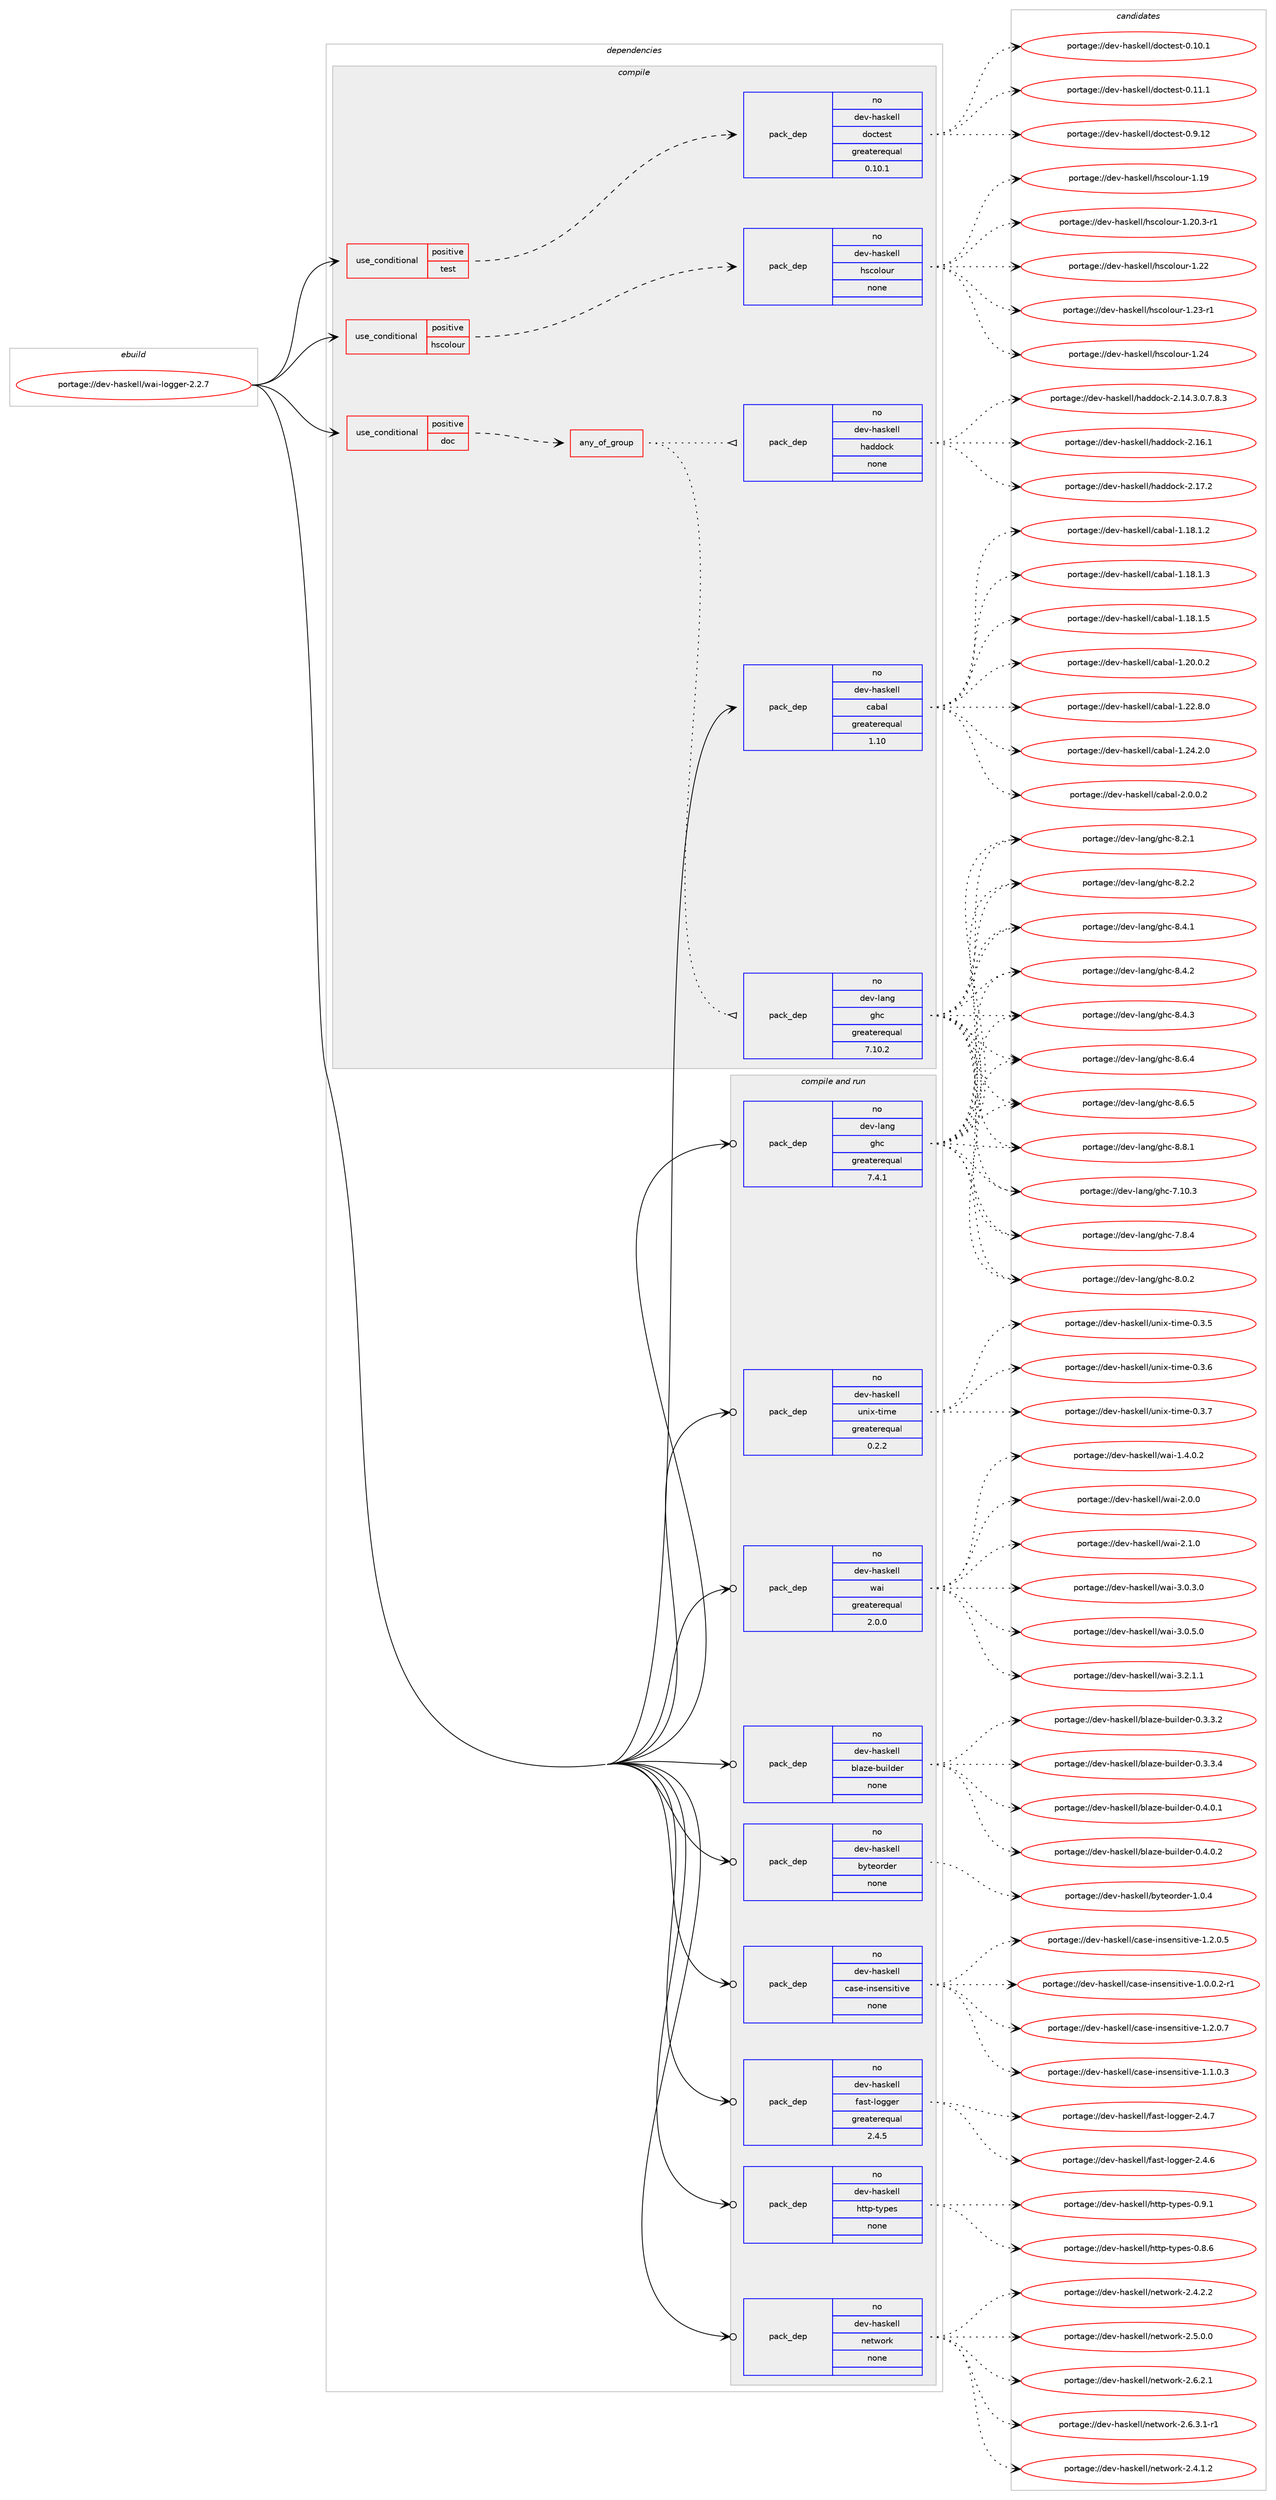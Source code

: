 digraph prolog {

# *************
# Graph options
# *************

newrank=true;
concentrate=true;
compound=true;
graph [rankdir=LR,fontname=Helvetica,fontsize=10,ranksep=1.5];#, ranksep=2.5, nodesep=0.2];
edge  [arrowhead=vee];
node  [fontname=Helvetica,fontsize=10];

# **********
# The ebuild
# **********

subgraph cluster_leftcol {
color=gray;
rank=same;
label=<<i>ebuild</i>>;
id [label="portage://dev-haskell/wai-logger-2.2.7", color=red, width=4, href="../dev-haskell/wai-logger-2.2.7.svg"];
}

# ****************
# The dependencies
# ****************

subgraph cluster_midcol {
color=gray;
label=<<i>dependencies</i>>;
subgraph cluster_compile {
fillcolor="#eeeeee";
style=filled;
label=<<i>compile</i>>;
subgraph cond17596 {
dependency82939 [label=<<TABLE BORDER="0" CELLBORDER="1" CELLSPACING="0" CELLPADDING="4"><TR><TD ROWSPAN="3" CELLPADDING="10">use_conditional</TD></TR><TR><TD>positive</TD></TR><TR><TD>doc</TD></TR></TABLE>>, shape=none, color=red];
subgraph any2546 {
dependency82940 [label=<<TABLE BORDER="0" CELLBORDER="1" CELLSPACING="0" CELLPADDING="4"><TR><TD CELLPADDING="10">any_of_group</TD></TR></TABLE>>, shape=none, color=red];subgraph pack62740 {
dependency82941 [label=<<TABLE BORDER="0" CELLBORDER="1" CELLSPACING="0" CELLPADDING="4" WIDTH="220"><TR><TD ROWSPAN="6" CELLPADDING="30">pack_dep</TD></TR><TR><TD WIDTH="110">no</TD></TR><TR><TD>dev-haskell</TD></TR><TR><TD>haddock</TD></TR><TR><TD>none</TD></TR><TR><TD></TD></TR></TABLE>>, shape=none, color=blue];
}
dependency82940:e -> dependency82941:w [weight=20,style="dotted",arrowhead="oinv"];
subgraph pack62741 {
dependency82942 [label=<<TABLE BORDER="0" CELLBORDER="1" CELLSPACING="0" CELLPADDING="4" WIDTH="220"><TR><TD ROWSPAN="6" CELLPADDING="30">pack_dep</TD></TR><TR><TD WIDTH="110">no</TD></TR><TR><TD>dev-lang</TD></TR><TR><TD>ghc</TD></TR><TR><TD>greaterequal</TD></TR><TR><TD>7.10.2</TD></TR></TABLE>>, shape=none, color=blue];
}
dependency82940:e -> dependency82942:w [weight=20,style="dotted",arrowhead="oinv"];
}
dependency82939:e -> dependency82940:w [weight=20,style="dashed",arrowhead="vee"];
}
id:e -> dependency82939:w [weight=20,style="solid",arrowhead="vee"];
subgraph cond17597 {
dependency82943 [label=<<TABLE BORDER="0" CELLBORDER="1" CELLSPACING="0" CELLPADDING="4"><TR><TD ROWSPAN="3" CELLPADDING="10">use_conditional</TD></TR><TR><TD>positive</TD></TR><TR><TD>hscolour</TD></TR></TABLE>>, shape=none, color=red];
subgraph pack62742 {
dependency82944 [label=<<TABLE BORDER="0" CELLBORDER="1" CELLSPACING="0" CELLPADDING="4" WIDTH="220"><TR><TD ROWSPAN="6" CELLPADDING="30">pack_dep</TD></TR><TR><TD WIDTH="110">no</TD></TR><TR><TD>dev-haskell</TD></TR><TR><TD>hscolour</TD></TR><TR><TD>none</TD></TR><TR><TD></TD></TR></TABLE>>, shape=none, color=blue];
}
dependency82943:e -> dependency82944:w [weight=20,style="dashed",arrowhead="vee"];
}
id:e -> dependency82943:w [weight=20,style="solid",arrowhead="vee"];
subgraph cond17598 {
dependency82945 [label=<<TABLE BORDER="0" CELLBORDER="1" CELLSPACING="0" CELLPADDING="4"><TR><TD ROWSPAN="3" CELLPADDING="10">use_conditional</TD></TR><TR><TD>positive</TD></TR><TR><TD>test</TD></TR></TABLE>>, shape=none, color=red];
subgraph pack62743 {
dependency82946 [label=<<TABLE BORDER="0" CELLBORDER="1" CELLSPACING="0" CELLPADDING="4" WIDTH="220"><TR><TD ROWSPAN="6" CELLPADDING="30">pack_dep</TD></TR><TR><TD WIDTH="110">no</TD></TR><TR><TD>dev-haskell</TD></TR><TR><TD>doctest</TD></TR><TR><TD>greaterequal</TD></TR><TR><TD>0.10.1</TD></TR></TABLE>>, shape=none, color=blue];
}
dependency82945:e -> dependency82946:w [weight=20,style="dashed",arrowhead="vee"];
}
id:e -> dependency82945:w [weight=20,style="solid",arrowhead="vee"];
subgraph pack62744 {
dependency82947 [label=<<TABLE BORDER="0" CELLBORDER="1" CELLSPACING="0" CELLPADDING="4" WIDTH="220"><TR><TD ROWSPAN="6" CELLPADDING="30">pack_dep</TD></TR><TR><TD WIDTH="110">no</TD></TR><TR><TD>dev-haskell</TD></TR><TR><TD>cabal</TD></TR><TR><TD>greaterequal</TD></TR><TR><TD>1.10</TD></TR></TABLE>>, shape=none, color=blue];
}
id:e -> dependency82947:w [weight=20,style="solid",arrowhead="vee"];
}
subgraph cluster_compileandrun {
fillcolor="#eeeeee";
style=filled;
label=<<i>compile and run</i>>;
subgraph pack62745 {
dependency82948 [label=<<TABLE BORDER="0" CELLBORDER="1" CELLSPACING="0" CELLPADDING="4" WIDTH="220"><TR><TD ROWSPAN="6" CELLPADDING="30">pack_dep</TD></TR><TR><TD WIDTH="110">no</TD></TR><TR><TD>dev-haskell</TD></TR><TR><TD>blaze-builder</TD></TR><TR><TD>none</TD></TR><TR><TD></TD></TR></TABLE>>, shape=none, color=blue];
}
id:e -> dependency82948:w [weight=20,style="solid",arrowhead="odotvee"];
subgraph pack62746 {
dependency82949 [label=<<TABLE BORDER="0" CELLBORDER="1" CELLSPACING="0" CELLPADDING="4" WIDTH="220"><TR><TD ROWSPAN="6" CELLPADDING="30">pack_dep</TD></TR><TR><TD WIDTH="110">no</TD></TR><TR><TD>dev-haskell</TD></TR><TR><TD>byteorder</TD></TR><TR><TD>none</TD></TR><TR><TD></TD></TR></TABLE>>, shape=none, color=blue];
}
id:e -> dependency82949:w [weight=20,style="solid",arrowhead="odotvee"];
subgraph pack62747 {
dependency82950 [label=<<TABLE BORDER="0" CELLBORDER="1" CELLSPACING="0" CELLPADDING="4" WIDTH="220"><TR><TD ROWSPAN="6" CELLPADDING="30">pack_dep</TD></TR><TR><TD WIDTH="110">no</TD></TR><TR><TD>dev-haskell</TD></TR><TR><TD>case-insensitive</TD></TR><TR><TD>none</TD></TR><TR><TD></TD></TR></TABLE>>, shape=none, color=blue];
}
id:e -> dependency82950:w [weight=20,style="solid",arrowhead="odotvee"];
subgraph pack62748 {
dependency82951 [label=<<TABLE BORDER="0" CELLBORDER="1" CELLSPACING="0" CELLPADDING="4" WIDTH="220"><TR><TD ROWSPAN="6" CELLPADDING="30">pack_dep</TD></TR><TR><TD WIDTH="110">no</TD></TR><TR><TD>dev-haskell</TD></TR><TR><TD>fast-logger</TD></TR><TR><TD>greaterequal</TD></TR><TR><TD>2.4.5</TD></TR></TABLE>>, shape=none, color=blue];
}
id:e -> dependency82951:w [weight=20,style="solid",arrowhead="odotvee"];
subgraph pack62749 {
dependency82952 [label=<<TABLE BORDER="0" CELLBORDER="1" CELLSPACING="0" CELLPADDING="4" WIDTH="220"><TR><TD ROWSPAN="6" CELLPADDING="30">pack_dep</TD></TR><TR><TD WIDTH="110">no</TD></TR><TR><TD>dev-haskell</TD></TR><TR><TD>http-types</TD></TR><TR><TD>none</TD></TR><TR><TD></TD></TR></TABLE>>, shape=none, color=blue];
}
id:e -> dependency82952:w [weight=20,style="solid",arrowhead="odotvee"];
subgraph pack62750 {
dependency82953 [label=<<TABLE BORDER="0" CELLBORDER="1" CELLSPACING="0" CELLPADDING="4" WIDTH="220"><TR><TD ROWSPAN="6" CELLPADDING="30">pack_dep</TD></TR><TR><TD WIDTH="110">no</TD></TR><TR><TD>dev-haskell</TD></TR><TR><TD>network</TD></TR><TR><TD>none</TD></TR><TR><TD></TD></TR></TABLE>>, shape=none, color=blue];
}
id:e -> dependency82953:w [weight=20,style="solid",arrowhead="odotvee"];
subgraph pack62751 {
dependency82954 [label=<<TABLE BORDER="0" CELLBORDER="1" CELLSPACING="0" CELLPADDING="4" WIDTH="220"><TR><TD ROWSPAN="6" CELLPADDING="30">pack_dep</TD></TR><TR><TD WIDTH="110">no</TD></TR><TR><TD>dev-haskell</TD></TR><TR><TD>unix-time</TD></TR><TR><TD>greaterequal</TD></TR><TR><TD>0.2.2</TD></TR></TABLE>>, shape=none, color=blue];
}
id:e -> dependency82954:w [weight=20,style="solid",arrowhead="odotvee"];
subgraph pack62752 {
dependency82955 [label=<<TABLE BORDER="0" CELLBORDER="1" CELLSPACING="0" CELLPADDING="4" WIDTH="220"><TR><TD ROWSPAN="6" CELLPADDING="30">pack_dep</TD></TR><TR><TD WIDTH="110">no</TD></TR><TR><TD>dev-haskell</TD></TR><TR><TD>wai</TD></TR><TR><TD>greaterequal</TD></TR><TR><TD>2.0.0</TD></TR></TABLE>>, shape=none, color=blue];
}
id:e -> dependency82955:w [weight=20,style="solid",arrowhead="odotvee"];
subgraph pack62753 {
dependency82956 [label=<<TABLE BORDER="0" CELLBORDER="1" CELLSPACING="0" CELLPADDING="4" WIDTH="220"><TR><TD ROWSPAN="6" CELLPADDING="30">pack_dep</TD></TR><TR><TD WIDTH="110">no</TD></TR><TR><TD>dev-lang</TD></TR><TR><TD>ghc</TD></TR><TR><TD>greaterequal</TD></TR><TR><TD>7.4.1</TD></TR></TABLE>>, shape=none, color=blue];
}
id:e -> dependency82956:w [weight=20,style="solid",arrowhead="odotvee"];
}
subgraph cluster_run {
fillcolor="#eeeeee";
style=filled;
label=<<i>run</i>>;
}
}

# **************
# The candidates
# **************

subgraph cluster_choices {
rank=same;
color=gray;
label=<<i>candidates</i>>;

subgraph choice62740 {
color=black;
nodesep=1;
choiceportage1001011184510497115107101108108471049710010011199107455046495246514648465546564651 [label="portage://dev-haskell/haddock-2.14.3.0.7.8.3", color=red, width=4,href="../dev-haskell/haddock-2.14.3.0.7.8.3.svg"];
choiceportage100101118451049711510710110810847104971001001119910745504649544649 [label="portage://dev-haskell/haddock-2.16.1", color=red, width=4,href="../dev-haskell/haddock-2.16.1.svg"];
choiceportage100101118451049711510710110810847104971001001119910745504649554650 [label="portage://dev-haskell/haddock-2.17.2", color=red, width=4,href="../dev-haskell/haddock-2.17.2.svg"];
dependency82941:e -> choiceportage1001011184510497115107101108108471049710010011199107455046495246514648465546564651:w [style=dotted,weight="100"];
dependency82941:e -> choiceportage100101118451049711510710110810847104971001001119910745504649544649:w [style=dotted,weight="100"];
dependency82941:e -> choiceportage100101118451049711510710110810847104971001001119910745504649554650:w [style=dotted,weight="100"];
}
subgraph choice62741 {
color=black;
nodesep=1;
choiceportage1001011184510897110103471031049945554649484651 [label="portage://dev-lang/ghc-7.10.3", color=red, width=4,href="../dev-lang/ghc-7.10.3.svg"];
choiceportage10010111845108971101034710310499455546564652 [label="portage://dev-lang/ghc-7.8.4", color=red, width=4,href="../dev-lang/ghc-7.8.4.svg"];
choiceportage10010111845108971101034710310499455646484650 [label="portage://dev-lang/ghc-8.0.2", color=red, width=4,href="../dev-lang/ghc-8.0.2.svg"];
choiceportage10010111845108971101034710310499455646504649 [label="portage://dev-lang/ghc-8.2.1", color=red, width=4,href="../dev-lang/ghc-8.2.1.svg"];
choiceportage10010111845108971101034710310499455646504650 [label="portage://dev-lang/ghc-8.2.2", color=red, width=4,href="../dev-lang/ghc-8.2.2.svg"];
choiceportage10010111845108971101034710310499455646524649 [label="portage://dev-lang/ghc-8.4.1", color=red, width=4,href="../dev-lang/ghc-8.4.1.svg"];
choiceportage10010111845108971101034710310499455646524650 [label="portage://dev-lang/ghc-8.4.2", color=red, width=4,href="../dev-lang/ghc-8.4.2.svg"];
choiceportage10010111845108971101034710310499455646524651 [label="portage://dev-lang/ghc-8.4.3", color=red, width=4,href="../dev-lang/ghc-8.4.3.svg"];
choiceportage10010111845108971101034710310499455646544652 [label="portage://dev-lang/ghc-8.6.4", color=red, width=4,href="../dev-lang/ghc-8.6.4.svg"];
choiceportage10010111845108971101034710310499455646544653 [label="portage://dev-lang/ghc-8.6.5", color=red, width=4,href="../dev-lang/ghc-8.6.5.svg"];
choiceportage10010111845108971101034710310499455646564649 [label="portage://dev-lang/ghc-8.8.1", color=red, width=4,href="../dev-lang/ghc-8.8.1.svg"];
dependency82942:e -> choiceportage1001011184510897110103471031049945554649484651:w [style=dotted,weight="100"];
dependency82942:e -> choiceportage10010111845108971101034710310499455546564652:w [style=dotted,weight="100"];
dependency82942:e -> choiceportage10010111845108971101034710310499455646484650:w [style=dotted,weight="100"];
dependency82942:e -> choiceportage10010111845108971101034710310499455646504649:w [style=dotted,weight="100"];
dependency82942:e -> choiceportage10010111845108971101034710310499455646504650:w [style=dotted,weight="100"];
dependency82942:e -> choiceportage10010111845108971101034710310499455646524649:w [style=dotted,weight="100"];
dependency82942:e -> choiceportage10010111845108971101034710310499455646524650:w [style=dotted,weight="100"];
dependency82942:e -> choiceportage10010111845108971101034710310499455646524651:w [style=dotted,weight="100"];
dependency82942:e -> choiceportage10010111845108971101034710310499455646544652:w [style=dotted,weight="100"];
dependency82942:e -> choiceportage10010111845108971101034710310499455646544653:w [style=dotted,weight="100"];
dependency82942:e -> choiceportage10010111845108971101034710310499455646564649:w [style=dotted,weight="100"];
}
subgraph choice62742 {
color=black;
nodesep=1;
choiceportage100101118451049711510710110810847104115991111081111171144549464957 [label="portage://dev-haskell/hscolour-1.19", color=red, width=4,href="../dev-haskell/hscolour-1.19.svg"];
choiceportage10010111845104971151071011081084710411599111108111117114454946504846514511449 [label="portage://dev-haskell/hscolour-1.20.3-r1", color=red, width=4,href="../dev-haskell/hscolour-1.20.3-r1.svg"];
choiceportage100101118451049711510710110810847104115991111081111171144549465050 [label="portage://dev-haskell/hscolour-1.22", color=red, width=4,href="../dev-haskell/hscolour-1.22.svg"];
choiceportage1001011184510497115107101108108471041159911110811111711445494650514511449 [label="portage://dev-haskell/hscolour-1.23-r1", color=red, width=4,href="../dev-haskell/hscolour-1.23-r1.svg"];
choiceportage100101118451049711510710110810847104115991111081111171144549465052 [label="portage://dev-haskell/hscolour-1.24", color=red, width=4,href="../dev-haskell/hscolour-1.24.svg"];
dependency82944:e -> choiceportage100101118451049711510710110810847104115991111081111171144549464957:w [style=dotted,weight="100"];
dependency82944:e -> choiceportage10010111845104971151071011081084710411599111108111117114454946504846514511449:w [style=dotted,weight="100"];
dependency82944:e -> choiceportage100101118451049711510710110810847104115991111081111171144549465050:w [style=dotted,weight="100"];
dependency82944:e -> choiceportage1001011184510497115107101108108471041159911110811111711445494650514511449:w [style=dotted,weight="100"];
dependency82944:e -> choiceportage100101118451049711510710110810847104115991111081111171144549465052:w [style=dotted,weight="100"];
}
subgraph choice62743 {
color=black;
nodesep=1;
choiceportage1001011184510497115107101108108471001119911610111511645484649484649 [label="portage://dev-haskell/doctest-0.10.1", color=red, width=4,href="../dev-haskell/doctest-0.10.1.svg"];
choiceportage1001011184510497115107101108108471001119911610111511645484649494649 [label="portage://dev-haskell/doctest-0.11.1", color=red, width=4,href="../dev-haskell/doctest-0.11.1.svg"];
choiceportage1001011184510497115107101108108471001119911610111511645484657464950 [label="portage://dev-haskell/doctest-0.9.12", color=red, width=4,href="../dev-haskell/doctest-0.9.12.svg"];
dependency82946:e -> choiceportage1001011184510497115107101108108471001119911610111511645484649484649:w [style=dotted,weight="100"];
dependency82946:e -> choiceportage1001011184510497115107101108108471001119911610111511645484649494649:w [style=dotted,weight="100"];
dependency82946:e -> choiceportage1001011184510497115107101108108471001119911610111511645484657464950:w [style=dotted,weight="100"];
}
subgraph choice62744 {
color=black;
nodesep=1;
choiceportage10010111845104971151071011081084799979897108454946495646494650 [label="portage://dev-haskell/cabal-1.18.1.2", color=red, width=4,href="../dev-haskell/cabal-1.18.1.2.svg"];
choiceportage10010111845104971151071011081084799979897108454946495646494651 [label="portage://dev-haskell/cabal-1.18.1.3", color=red, width=4,href="../dev-haskell/cabal-1.18.1.3.svg"];
choiceportage10010111845104971151071011081084799979897108454946495646494653 [label="portage://dev-haskell/cabal-1.18.1.5", color=red, width=4,href="../dev-haskell/cabal-1.18.1.5.svg"];
choiceportage10010111845104971151071011081084799979897108454946504846484650 [label="portage://dev-haskell/cabal-1.20.0.2", color=red, width=4,href="../dev-haskell/cabal-1.20.0.2.svg"];
choiceportage10010111845104971151071011081084799979897108454946505046564648 [label="portage://dev-haskell/cabal-1.22.8.0", color=red, width=4,href="../dev-haskell/cabal-1.22.8.0.svg"];
choiceportage10010111845104971151071011081084799979897108454946505246504648 [label="portage://dev-haskell/cabal-1.24.2.0", color=red, width=4,href="../dev-haskell/cabal-1.24.2.0.svg"];
choiceportage100101118451049711510710110810847999798971084550464846484650 [label="portage://dev-haskell/cabal-2.0.0.2", color=red, width=4,href="../dev-haskell/cabal-2.0.0.2.svg"];
dependency82947:e -> choiceportage10010111845104971151071011081084799979897108454946495646494650:w [style=dotted,weight="100"];
dependency82947:e -> choiceportage10010111845104971151071011081084799979897108454946495646494651:w [style=dotted,weight="100"];
dependency82947:e -> choiceportage10010111845104971151071011081084799979897108454946495646494653:w [style=dotted,weight="100"];
dependency82947:e -> choiceportage10010111845104971151071011081084799979897108454946504846484650:w [style=dotted,weight="100"];
dependency82947:e -> choiceportage10010111845104971151071011081084799979897108454946505046564648:w [style=dotted,weight="100"];
dependency82947:e -> choiceportage10010111845104971151071011081084799979897108454946505246504648:w [style=dotted,weight="100"];
dependency82947:e -> choiceportage100101118451049711510710110810847999798971084550464846484650:w [style=dotted,weight="100"];
}
subgraph choice62745 {
color=black;
nodesep=1;
choiceportage100101118451049711510710110810847981089712210145981171051081001011144548465146514650 [label="portage://dev-haskell/blaze-builder-0.3.3.2", color=red, width=4,href="../dev-haskell/blaze-builder-0.3.3.2.svg"];
choiceportage100101118451049711510710110810847981089712210145981171051081001011144548465146514652 [label="portage://dev-haskell/blaze-builder-0.3.3.4", color=red, width=4,href="../dev-haskell/blaze-builder-0.3.3.4.svg"];
choiceportage100101118451049711510710110810847981089712210145981171051081001011144548465246484649 [label="portage://dev-haskell/blaze-builder-0.4.0.1", color=red, width=4,href="../dev-haskell/blaze-builder-0.4.0.1.svg"];
choiceportage100101118451049711510710110810847981089712210145981171051081001011144548465246484650 [label="portage://dev-haskell/blaze-builder-0.4.0.2", color=red, width=4,href="../dev-haskell/blaze-builder-0.4.0.2.svg"];
dependency82948:e -> choiceportage100101118451049711510710110810847981089712210145981171051081001011144548465146514650:w [style=dotted,weight="100"];
dependency82948:e -> choiceportage100101118451049711510710110810847981089712210145981171051081001011144548465146514652:w [style=dotted,weight="100"];
dependency82948:e -> choiceportage100101118451049711510710110810847981089712210145981171051081001011144548465246484649:w [style=dotted,weight="100"];
dependency82948:e -> choiceportage100101118451049711510710110810847981089712210145981171051081001011144548465246484650:w [style=dotted,weight="100"];
}
subgraph choice62746 {
color=black;
nodesep=1;
choiceportage10010111845104971151071011081084798121116101111114100101114454946484652 [label="portage://dev-haskell/byteorder-1.0.4", color=red, width=4,href="../dev-haskell/byteorder-1.0.4.svg"];
dependency82949:e -> choiceportage10010111845104971151071011081084798121116101111114100101114454946484652:w [style=dotted,weight="100"];
}
subgraph choice62747 {
color=black;
nodesep=1;
choiceportage10010111845104971151071011081084799971151014510511011510111011510511610511810145494648464846504511449 [label="portage://dev-haskell/case-insensitive-1.0.0.2-r1", color=red, width=4,href="../dev-haskell/case-insensitive-1.0.0.2-r1.svg"];
choiceportage1001011184510497115107101108108479997115101451051101151011101151051161051181014549464946484651 [label="portage://dev-haskell/case-insensitive-1.1.0.3", color=red, width=4,href="../dev-haskell/case-insensitive-1.1.0.3.svg"];
choiceportage1001011184510497115107101108108479997115101451051101151011101151051161051181014549465046484653 [label="portage://dev-haskell/case-insensitive-1.2.0.5", color=red, width=4,href="../dev-haskell/case-insensitive-1.2.0.5.svg"];
choiceportage1001011184510497115107101108108479997115101451051101151011101151051161051181014549465046484655 [label="portage://dev-haskell/case-insensitive-1.2.0.7", color=red, width=4,href="../dev-haskell/case-insensitive-1.2.0.7.svg"];
dependency82950:e -> choiceportage10010111845104971151071011081084799971151014510511011510111011510511610511810145494648464846504511449:w [style=dotted,weight="100"];
dependency82950:e -> choiceportage1001011184510497115107101108108479997115101451051101151011101151051161051181014549464946484651:w [style=dotted,weight="100"];
dependency82950:e -> choiceportage1001011184510497115107101108108479997115101451051101151011101151051161051181014549465046484653:w [style=dotted,weight="100"];
dependency82950:e -> choiceportage1001011184510497115107101108108479997115101451051101151011101151051161051181014549465046484655:w [style=dotted,weight="100"];
}
subgraph choice62748 {
color=black;
nodesep=1;
choiceportage1001011184510497115107101108108471029711511645108111103103101114455046524654 [label="portage://dev-haskell/fast-logger-2.4.6", color=red, width=4,href="../dev-haskell/fast-logger-2.4.6.svg"];
choiceportage1001011184510497115107101108108471029711511645108111103103101114455046524655 [label="portage://dev-haskell/fast-logger-2.4.7", color=red, width=4,href="../dev-haskell/fast-logger-2.4.7.svg"];
dependency82951:e -> choiceportage1001011184510497115107101108108471029711511645108111103103101114455046524654:w [style=dotted,weight="100"];
dependency82951:e -> choiceportage1001011184510497115107101108108471029711511645108111103103101114455046524655:w [style=dotted,weight="100"];
}
subgraph choice62749 {
color=black;
nodesep=1;
choiceportage10010111845104971151071011081084710411611611245116121112101115454846564654 [label="portage://dev-haskell/http-types-0.8.6", color=red, width=4,href="../dev-haskell/http-types-0.8.6.svg"];
choiceportage10010111845104971151071011081084710411611611245116121112101115454846574649 [label="portage://dev-haskell/http-types-0.9.1", color=red, width=4,href="../dev-haskell/http-types-0.9.1.svg"];
dependency82952:e -> choiceportage10010111845104971151071011081084710411611611245116121112101115454846564654:w [style=dotted,weight="100"];
dependency82952:e -> choiceportage10010111845104971151071011081084710411611611245116121112101115454846574649:w [style=dotted,weight="100"];
}
subgraph choice62750 {
color=black;
nodesep=1;
choiceportage1001011184510497115107101108108471101011161191111141074550465246494650 [label="portage://dev-haskell/network-2.4.1.2", color=red, width=4,href="../dev-haskell/network-2.4.1.2.svg"];
choiceportage1001011184510497115107101108108471101011161191111141074550465246504650 [label="portage://dev-haskell/network-2.4.2.2", color=red, width=4,href="../dev-haskell/network-2.4.2.2.svg"];
choiceportage1001011184510497115107101108108471101011161191111141074550465346484648 [label="portage://dev-haskell/network-2.5.0.0", color=red, width=4,href="../dev-haskell/network-2.5.0.0.svg"];
choiceportage1001011184510497115107101108108471101011161191111141074550465446504649 [label="portage://dev-haskell/network-2.6.2.1", color=red, width=4,href="../dev-haskell/network-2.6.2.1.svg"];
choiceportage10010111845104971151071011081084711010111611911111410745504654465146494511449 [label="portage://dev-haskell/network-2.6.3.1-r1", color=red, width=4,href="../dev-haskell/network-2.6.3.1-r1.svg"];
dependency82953:e -> choiceportage1001011184510497115107101108108471101011161191111141074550465246494650:w [style=dotted,weight="100"];
dependency82953:e -> choiceportage1001011184510497115107101108108471101011161191111141074550465246504650:w [style=dotted,weight="100"];
dependency82953:e -> choiceportage1001011184510497115107101108108471101011161191111141074550465346484648:w [style=dotted,weight="100"];
dependency82953:e -> choiceportage1001011184510497115107101108108471101011161191111141074550465446504649:w [style=dotted,weight="100"];
dependency82953:e -> choiceportage10010111845104971151071011081084711010111611911111410745504654465146494511449:w [style=dotted,weight="100"];
}
subgraph choice62751 {
color=black;
nodesep=1;
choiceportage10010111845104971151071011081084711711010512045116105109101454846514653 [label="portage://dev-haskell/unix-time-0.3.5", color=red, width=4,href="../dev-haskell/unix-time-0.3.5.svg"];
choiceportage10010111845104971151071011081084711711010512045116105109101454846514654 [label="portage://dev-haskell/unix-time-0.3.6", color=red, width=4,href="../dev-haskell/unix-time-0.3.6.svg"];
choiceportage10010111845104971151071011081084711711010512045116105109101454846514655 [label="portage://dev-haskell/unix-time-0.3.7", color=red, width=4,href="../dev-haskell/unix-time-0.3.7.svg"];
dependency82954:e -> choiceportage10010111845104971151071011081084711711010512045116105109101454846514653:w [style=dotted,weight="100"];
dependency82954:e -> choiceportage10010111845104971151071011081084711711010512045116105109101454846514654:w [style=dotted,weight="100"];
dependency82954:e -> choiceportage10010111845104971151071011081084711711010512045116105109101454846514655:w [style=dotted,weight="100"];
}
subgraph choice62752 {
color=black;
nodesep=1;
choiceportage100101118451049711510710110810847119971054549465246484650 [label="portage://dev-haskell/wai-1.4.0.2", color=red, width=4,href="../dev-haskell/wai-1.4.0.2.svg"];
choiceportage10010111845104971151071011081084711997105455046484648 [label="portage://dev-haskell/wai-2.0.0", color=red, width=4,href="../dev-haskell/wai-2.0.0.svg"];
choiceportage10010111845104971151071011081084711997105455046494648 [label="portage://dev-haskell/wai-2.1.0", color=red, width=4,href="../dev-haskell/wai-2.1.0.svg"];
choiceportage100101118451049711510710110810847119971054551464846514648 [label="portage://dev-haskell/wai-3.0.3.0", color=red, width=4,href="../dev-haskell/wai-3.0.3.0.svg"];
choiceportage100101118451049711510710110810847119971054551464846534648 [label="portage://dev-haskell/wai-3.0.5.0", color=red, width=4,href="../dev-haskell/wai-3.0.5.0.svg"];
choiceportage100101118451049711510710110810847119971054551465046494649 [label="portage://dev-haskell/wai-3.2.1.1", color=red, width=4,href="../dev-haskell/wai-3.2.1.1.svg"];
dependency82955:e -> choiceportage100101118451049711510710110810847119971054549465246484650:w [style=dotted,weight="100"];
dependency82955:e -> choiceportage10010111845104971151071011081084711997105455046484648:w [style=dotted,weight="100"];
dependency82955:e -> choiceportage10010111845104971151071011081084711997105455046494648:w [style=dotted,weight="100"];
dependency82955:e -> choiceportage100101118451049711510710110810847119971054551464846514648:w [style=dotted,weight="100"];
dependency82955:e -> choiceportage100101118451049711510710110810847119971054551464846534648:w [style=dotted,weight="100"];
dependency82955:e -> choiceportage100101118451049711510710110810847119971054551465046494649:w [style=dotted,weight="100"];
}
subgraph choice62753 {
color=black;
nodesep=1;
choiceportage1001011184510897110103471031049945554649484651 [label="portage://dev-lang/ghc-7.10.3", color=red, width=4,href="../dev-lang/ghc-7.10.3.svg"];
choiceportage10010111845108971101034710310499455546564652 [label="portage://dev-lang/ghc-7.8.4", color=red, width=4,href="../dev-lang/ghc-7.8.4.svg"];
choiceportage10010111845108971101034710310499455646484650 [label="portage://dev-lang/ghc-8.0.2", color=red, width=4,href="../dev-lang/ghc-8.0.2.svg"];
choiceportage10010111845108971101034710310499455646504649 [label="portage://dev-lang/ghc-8.2.1", color=red, width=4,href="../dev-lang/ghc-8.2.1.svg"];
choiceportage10010111845108971101034710310499455646504650 [label="portage://dev-lang/ghc-8.2.2", color=red, width=4,href="../dev-lang/ghc-8.2.2.svg"];
choiceportage10010111845108971101034710310499455646524649 [label="portage://dev-lang/ghc-8.4.1", color=red, width=4,href="../dev-lang/ghc-8.4.1.svg"];
choiceportage10010111845108971101034710310499455646524650 [label="portage://dev-lang/ghc-8.4.2", color=red, width=4,href="../dev-lang/ghc-8.4.2.svg"];
choiceportage10010111845108971101034710310499455646524651 [label="portage://dev-lang/ghc-8.4.3", color=red, width=4,href="../dev-lang/ghc-8.4.3.svg"];
choiceportage10010111845108971101034710310499455646544652 [label="portage://dev-lang/ghc-8.6.4", color=red, width=4,href="../dev-lang/ghc-8.6.4.svg"];
choiceportage10010111845108971101034710310499455646544653 [label="portage://dev-lang/ghc-8.6.5", color=red, width=4,href="../dev-lang/ghc-8.6.5.svg"];
choiceportage10010111845108971101034710310499455646564649 [label="portage://dev-lang/ghc-8.8.1", color=red, width=4,href="../dev-lang/ghc-8.8.1.svg"];
dependency82956:e -> choiceportage1001011184510897110103471031049945554649484651:w [style=dotted,weight="100"];
dependency82956:e -> choiceportage10010111845108971101034710310499455546564652:w [style=dotted,weight="100"];
dependency82956:e -> choiceportage10010111845108971101034710310499455646484650:w [style=dotted,weight="100"];
dependency82956:e -> choiceportage10010111845108971101034710310499455646504649:w [style=dotted,weight="100"];
dependency82956:e -> choiceportage10010111845108971101034710310499455646504650:w [style=dotted,weight="100"];
dependency82956:e -> choiceportage10010111845108971101034710310499455646524649:w [style=dotted,weight="100"];
dependency82956:e -> choiceportage10010111845108971101034710310499455646524650:w [style=dotted,weight="100"];
dependency82956:e -> choiceportage10010111845108971101034710310499455646524651:w [style=dotted,weight="100"];
dependency82956:e -> choiceportage10010111845108971101034710310499455646544652:w [style=dotted,weight="100"];
dependency82956:e -> choiceportage10010111845108971101034710310499455646544653:w [style=dotted,weight="100"];
dependency82956:e -> choiceportage10010111845108971101034710310499455646564649:w [style=dotted,weight="100"];
}
}

}
